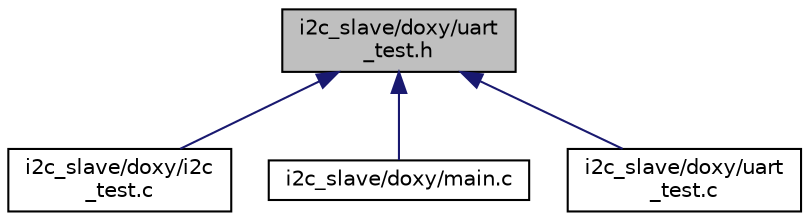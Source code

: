 digraph "i2c_slave/doxy/uart_test.h"
{
  edge [fontname="Helvetica",fontsize="10",labelfontname="Helvetica",labelfontsize="10"];
  node [fontname="Helvetica",fontsize="10",shape=record];
  Node1 [label="i2c_slave/doxy/uart\l_test.h",height=0.2,width=0.4,color="black", fillcolor="grey75", style="filled" fontcolor="black"];
  Node1 -> Node2 [dir="back",color="midnightblue",fontsize="10",style="solid",fontname="Helvetica"];
  Node2 [label="i2c_slave/doxy/i2c\l_test.c",height=0.2,width=0.4,color="black", fillcolor="white", style="filled",URL="$i2c__test_8c.html",tooltip="File UART for UART Project, test and validation of the I2C_Slave module. "];
  Node1 -> Node3 [dir="back",color="midnightblue",fontsize="10",style="solid",fontname="Helvetica"];
  Node3 [label="i2c_slave/doxy/main.c",height=0.2,width=0.4,color="black", fillcolor="white", style="filled",URL="$main_8c.html",tooltip="Main program for PWM Project, test and validation of the I2C_Slave module. "];
  Node1 -> Node4 [dir="back",color="midnightblue",fontsize="10",style="solid",fontname="Helvetica"];
  Node4 [label="i2c_slave/doxy/uart\l_test.c",height=0.2,width=0.4,color="black", fillcolor="white", style="filled",URL="$uart__test_8c.html",tooltip="File UART for UART Project, test and validation of the UART module. "];
}
